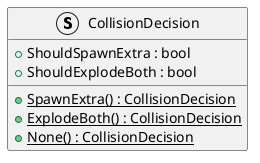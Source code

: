 @startuml
struct CollisionDecision {
    + ShouldSpawnExtra : bool
    + ShouldExplodeBoth : bool
    + {static} SpawnExtra() : CollisionDecision
    + {static} ExplodeBoth() : CollisionDecision
    + {static} None() : CollisionDecision
}
@enduml
